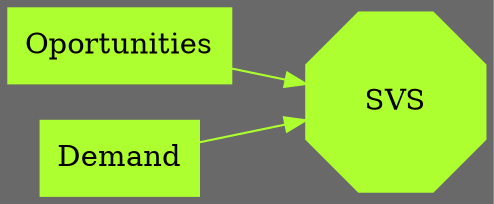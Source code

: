 digraph  G {
rankdir=LR
bgcolor=dimgray
node[shape=box,style=filled,color=greenyellow]
edge[color=greenyellow,fontcolor=wheat]

{Oportunities Demand} -> SVS
SVS[shape=octagon,width=1.2,height=1.2]

}